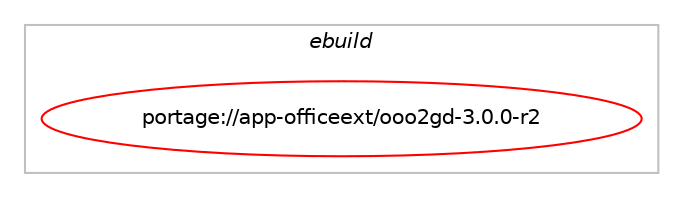 digraph prolog {

# *************
# Graph options
# *************

newrank=true;
concentrate=true;
compound=true;
graph [rankdir=LR,fontname=Helvetica,fontsize=10,ranksep=1.5];#, ranksep=2.5, nodesep=0.2];
edge  [arrowhead=vee];
node  [fontname=Helvetica,fontsize=10];

# **********
# The ebuild
# **********

subgraph cluster_leftcol {
color=gray;
label=<<i>ebuild</i>>;
id [label="portage://app-officeext/ooo2gd-3.0.0-r2", color=red, width=4, href="../app-officeext/ooo2gd-3.0.0-r2.svg"];
}

# ****************
# The dependencies
# ****************

subgraph cluster_midcol {
color=gray;
label=<<i>dependencies</i>>;
subgraph cluster_compile {
fillcolor="#eeeeee";
style=filled;
label=<<i>compile</i>>;
# *** BEGIN UNKNOWN DEPENDENCY TYPE (TODO) ***
# id -> equal(use_conditional_group(positive,office_implementation_libreoffice,portage://app-officeext/ooo2gd-3.0.0-r2,[any_of_group([package_dependency(portage://app-officeext/ooo2gd-3.0.0-r2,install,no,app-office,libreoffice,none,[,,],[],[use(enable(java),none)]),package_dependency(portage://app-officeext/ooo2gd-3.0.0-r2,install,no,app-office,libreoffice-bin,none,[,,],[],[use(enable(java),none)])])]))
# *** END UNKNOWN DEPENDENCY TYPE (TODO) ***

# *** BEGIN UNKNOWN DEPENDENCY TYPE (TODO) ***
# id -> equal(package_dependency(portage://app-officeext/ooo2gd-3.0.0-r2,install,no,app-arch,unzip,none,[,,],[],[]))
# *** END UNKNOWN DEPENDENCY TYPE (TODO) ***

}
subgraph cluster_compileandrun {
fillcolor="#eeeeee";
style=filled;
label=<<i>compile and run</i>>;
}
subgraph cluster_run {
fillcolor="#eeeeee";
style=filled;
label=<<i>run</i>>;
# *** BEGIN UNKNOWN DEPENDENCY TYPE (TODO) ***
# id -> equal(use_conditional_group(positive,office_implementation_libreoffice,portage://app-officeext/ooo2gd-3.0.0-r2,[any_of_group([package_dependency(portage://app-officeext/ooo2gd-3.0.0-r2,run,no,app-office,libreoffice,none,[,,],[],[use(enable(java),none)]),package_dependency(portage://app-officeext/ooo2gd-3.0.0-r2,run,no,app-office,libreoffice-bin,none,[,,],[],[use(enable(java),none)])])]))
# *** END UNKNOWN DEPENDENCY TYPE (TODO) ***

}
}

# **************
# The candidates
# **************

subgraph cluster_choices {
rank=same;
color=gray;
label=<<i>candidates</i>>;

}

}
